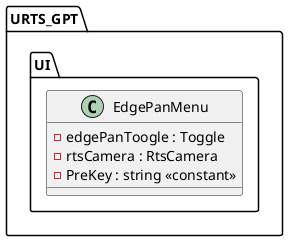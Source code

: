 ﻿@startuml
    skinparam Shadowing false

    class URTS_GPT.UI.EdgePanMenu{

        - edgePanToogle : Toggle
        - rtsCamera : RtsCamera
        - PreKey : string <<constant>>

    }



@enduml